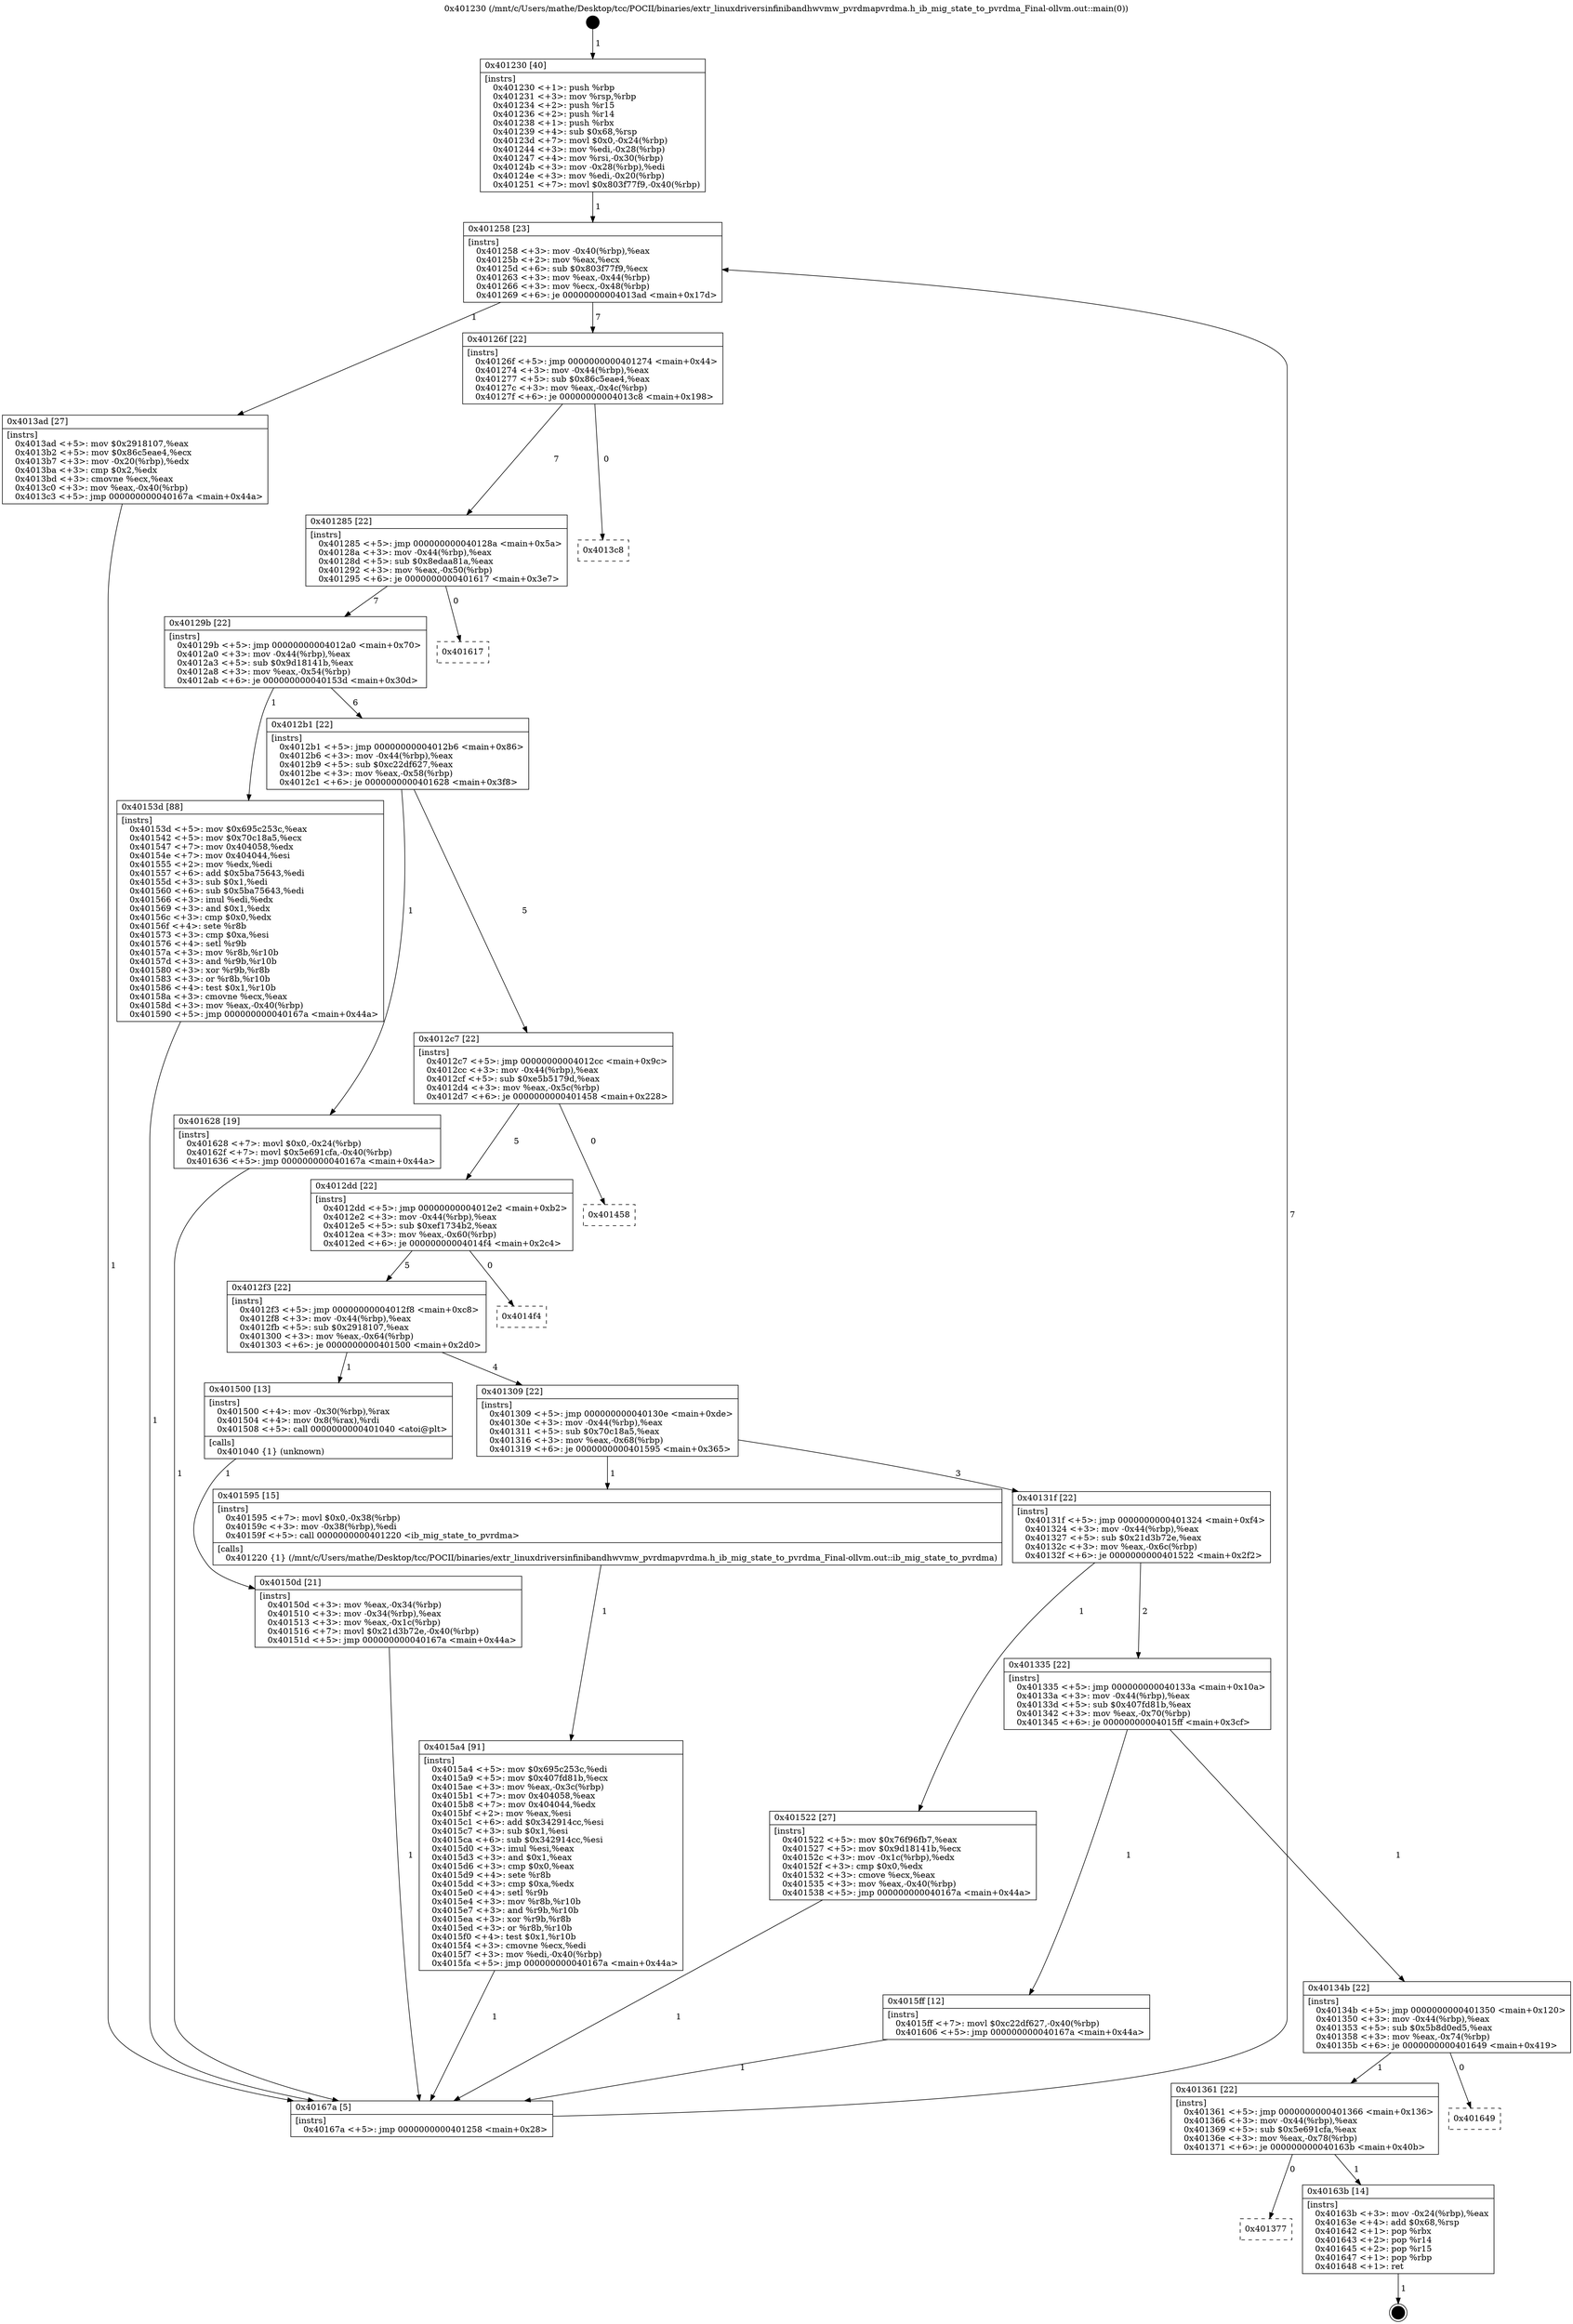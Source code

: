 digraph "0x401230" {
  label = "0x401230 (/mnt/c/Users/mathe/Desktop/tcc/POCII/binaries/extr_linuxdriversinfinibandhwvmw_pvrdmapvrdma.h_ib_mig_state_to_pvrdma_Final-ollvm.out::main(0))"
  labelloc = "t"
  node[shape=record]

  Entry [label="",width=0.3,height=0.3,shape=circle,fillcolor=black,style=filled]
  "0x401258" [label="{
     0x401258 [23]\l
     | [instrs]\l
     &nbsp;&nbsp;0x401258 \<+3\>: mov -0x40(%rbp),%eax\l
     &nbsp;&nbsp;0x40125b \<+2\>: mov %eax,%ecx\l
     &nbsp;&nbsp;0x40125d \<+6\>: sub $0x803f77f9,%ecx\l
     &nbsp;&nbsp;0x401263 \<+3\>: mov %eax,-0x44(%rbp)\l
     &nbsp;&nbsp;0x401266 \<+3\>: mov %ecx,-0x48(%rbp)\l
     &nbsp;&nbsp;0x401269 \<+6\>: je 00000000004013ad \<main+0x17d\>\l
  }"]
  "0x4013ad" [label="{
     0x4013ad [27]\l
     | [instrs]\l
     &nbsp;&nbsp;0x4013ad \<+5\>: mov $0x2918107,%eax\l
     &nbsp;&nbsp;0x4013b2 \<+5\>: mov $0x86c5eae4,%ecx\l
     &nbsp;&nbsp;0x4013b7 \<+3\>: mov -0x20(%rbp),%edx\l
     &nbsp;&nbsp;0x4013ba \<+3\>: cmp $0x2,%edx\l
     &nbsp;&nbsp;0x4013bd \<+3\>: cmovne %ecx,%eax\l
     &nbsp;&nbsp;0x4013c0 \<+3\>: mov %eax,-0x40(%rbp)\l
     &nbsp;&nbsp;0x4013c3 \<+5\>: jmp 000000000040167a \<main+0x44a\>\l
  }"]
  "0x40126f" [label="{
     0x40126f [22]\l
     | [instrs]\l
     &nbsp;&nbsp;0x40126f \<+5\>: jmp 0000000000401274 \<main+0x44\>\l
     &nbsp;&nbsp;0x401274 \<+3\>: mov -0x44(%rbp),%eax\l
     &nbsp;&nbsp;0x401277 \<+5\>: sub $0x86c5eae4,%eax\l
     &nbsp;&nbsp;0x40127c \<+3\>: mov %eax,-0x4c(%rbp)\l
     &nbsp;&nbsp;0x40127f \<+6\>: je 00000000004013c8 \<main+0x198\>\l
  }"]
  "0x40167a" [label="{
     0x40167a [5]\l
     | [instrs]\l
     &nbsp;&nbsp;0x40167a \<+5\>: jmp 0000000000401258 \<main+0x28\>\l
  }"]
  "0x401230" [label="{
     0x401230 [40]\l
     | [instrs]\l
     &nbsp;&nbsp;0x401230 \<+1\>: push %rbp\l
     &nbsp;&nbsp;0x401231 \<+3\>: mov %rsp,%rbp\l
     &nbsp;&nbsp;0x401234 \<+2\>: push %r15\l
     &nbsp;&nbsp;0x401236 \<+2\>: push %r14\l
     &nbsp;&nbsp;0x401238 \<+1\>: push %rbx\l
     &nbsp;&nbsp;0x401239 \<+4\>: sub $0x68,%rsp\l
     &nbsp;&nbsp;0x40123d \<+7\>: movl $0x0,-0x24(%rbp)\l
     &nbsp;&nbsp;0x401244 \<+3\>: mov %edi,-0x28(%rbp)\l
     &nbsp;&nbsp;0x401247 \<+4\>: mov %rsi,-0x30(%rbp)\l
     &nbsp;&nbsp;0x40124b \<+3\>: mov -0x28(%rbp),%edi\l
     &nbsp;&nbsp;0x40124e \<+3\>: mov %edi,-0x20(%rbp)\l
     &nbsp;&nbsp;0x401251 \<+7\>: movl $0x803f77f9,-0x40(%rbp)\l
  }"]
  Exit [label="",width=0.3,height=0.3,shape=circle,fillcolor=black,style=filled,peripheries=2]
  "0x4013c8" [label="{
     0x4013c8\l
  }", style=dashed]
  "0x401285" [label="{
     0x401285 [22]\l
     | [instrs]\l
     &nbsp;&nbsp;0x401285 \<+5\>: jmp 000000000040128a \<main+0x5a\>\l
     &nbsp;&nbsp;0x40128a \<+3\>: mov -0x44(%rbp),%eax\l
     &nbsp;&nbsp;0x40128d \<+5\>: sub $0x8edaa81a,%eax\l
     &nbsp;&nbsp;0x401292 \<+3\>: mov %eax,-0x50(%rbp)\l
     &nbsp;&nbsp;0x401295 \<+6\>: je 0000000000401617 \<main+0x3e7\>\l
  }"]
  "0x401377" [label="{
     0x401377\l
  }", style=dashed]
  "0x401617" [label="{
     0x401617\l
  }", style=dashed]
  "0x40129b" [label="{
     0x40129b [22]\l
     | [instrs]\l
     &nbsp;&nbsp;0x40129b \<+5\>: jmp 00000000004012a0 \<main+0x70\>\l
     &nbsp;&nbsp;0x4012a0 \<+3\>: mov -0x44(%rbp),%eax\l
     &nbsp;&nbsp;0x4012a3 \<+5\>: sub $0x9d18141b,%eax\l
     &nbsp;&nbsp;0x4012a8 \<+3\>: mov %eax,-0x54(%rbp)\l
     &nbsp;&nbsp;0x4012ab \<+6\>: je 000000000040153d \<main+0x30d\>\l
  }"]
  "0x40163b" [label="{
     0x40163b [14]\l
     | [instrs]\l
     &nbsp;&nbsp;0x40163b \<+3\>: mov -0x24(%rbp),%eax\l
     &nbsp;&nbsp;0x40163e \<+4\>: add $0x68,%rsp\l
     &nbsp;&nbsp;0x401642 \<+1\>: pop %rbx\l
     &nbsp;&nbsp;0x401643 \<+2\>: pop %r14\l
     &nbsp;&nbsp;0x401645 \<+2\>: pop %r15\l
     &nbsp;&nbsp;0x401647 \<+1\>: pop %rbp\l
     &nbsp;&nbsp;0x401648 \<+1\>: ret\l
  }"]
  "0x40153d" [label="{
     0x40153d [88]\l
     | [instrs]\l
     &nbsp;&nbsp;0x40153d \<+5\>: mov $0x695c253c,%eax\l
     &nbsp;&nbsp;0x401542 \<+5\>: mov $0x70c18a5,%ecx\l
     &nbsp;&nbsp;0x401547 \<+7\>: mov 0x404058,%edx\l
     &nbsp;&nbsp;0x40154e \<+7\>: mov 0x404044,%esi\l
     &nbsp;&nbsp;0x401555 \<+2\>: mov %edx,%edi\l
     &nbsp;&nbsp;0x401557 \<+6\>: add $0x5ba75643,%edi\l
     &nbsp;&nbsp;0x40155d \<+3\>: sub $0x1,%edi\l
     &nbsp;&nbsp;0x401560 \<+6\>: sub $0x5ba75643,%edi\l
     &nbsp;&nbsp;0x401566 \<+3\>: imul %edi,%edx\l
     &nbsp;&nbsp;0x401569 \<+3\>: and $0x1,%edx\l
     &nbsp;&nbsp;0x40156c \<+3\>: cmp $0x0,%edx\l
     &nbsp;&nbsp;0x40156f \<+4\>: sete %r8b\l
     &nbsp;&nbsp;0x401573 \<+3\>: cmp $0xa,%esi\l
     &nbsp;&nbsp;0x401576 \<+4\>: setl %r9b\l
     &nbsp;&nbsp;0x40157a \<+3\>: mov %r8b,%r10b\l
     &nbsp;&nbsp;0x40157d \<+3\>: and %r9b,%r10b\l
     &nbsp;&nbsp;0x401580 \<+3\>: xor %r9b,%r8b\l
     &nbsp;&nbsp;0x401583 \<+3\>: or %r8b,%r10b\l
     &nbsp;&nbsp;0x401586 \<+4\>: test $0x1,%r10b\l
     &nbsp;&nbsp;0x40158a \<+3\>: cmovne %ecx,%eax\l
     &nbsp;&nbsp;0x40158d \<+3\>: mov %eax,-0x40(%rbp)\l
     &nbsp;&nbsp;0x401590 \<+5\>: jmp 000000000040167a \<main+0x44a\>\l
  }"]
  "0x4012b1" [label="{
     0x4012b1 [22]\l
     | [instrs]\l
     &nbsp;&nbsp;0x4012b1 \<+5\>: jmp 00000000004012b6 \<main+0x86\>\l
     &nbsp;&nbsp;0x4012b6 \<+3\>: mov -0x44(%rbp),%eax\l
     &nbsp;&nbsp;0x4012b9 \<+5\>: sub $0xc22df627,%eax\l
     &nbsp;&nbsp;0x4012be \<+3\>: mov %eax,-0x58(%rbp)\l
     &nbsp;&nbsp;0x4012c1 \<+6\>: je 0000000000401628 \<main+0x3f8\>\l
  }"]
  "0x401361" [label="{
     0x401361 [22]\l
     | [instrs]\l
     &nbsp;&nbsp;0x401361 \<+5\>: jmp 0000000000401366 \<main+0x136\>\l
     &nbsp;&nbsp;0x401366 \<+3\>: mov -0x44(%rbp),%eax\l
     &nbsp;&nbsp;0x401369 \<+5\>: sub $0x5e691cfa,%eax\l
     &nbsp;&nbsp;0x40136e \<+3\>: mov %eax,-0x78(%rbp)\l
     &nbsp;&nbsp;0x401371 \<+6\>: je 000000000040163b \<main+0x40b\>\l
  }"]
  "0x401628" [label="{
     0x401628 [19]\l
     | [instrs]\l
     &nbsp;&nbsp;0x401628 \<+7\>: movl $0x0,-0x24(%rbp)\l
     &nbsp;&nbsp;0x40162f \<+7\>: movl $0x5e691cfa,-0x40(%rbp)\l
     &nbsp;&nbsp;0x401636 \<+5\>: jmp 000000000040167a \<main+0x44a\>\l
  }"]
  "0x4012c7" [label="{
     0x4012c7 [22]\l
     | [instrs]\l
     &nbsp;&nbsp;0x4012c7 \<+5\>: jmp 00000000004012cc \<main+0x9c\>\l
     &nbsp;&nbsp;0x4012cc \<+3\>: mov -0x44(%rbp),%eax\l
     &nbsp;&nbsp;0x4012cf \<+5\>: sub $0xe5b5179d,%eax\l
     &nbsp;&nbsp;0x4012d4 \<+3\>: mov %eax,-0x5c(%rbp)\l
     &nbsp;&nbsp;0x4012d7 \<+6\>: je 0000000000401458 \<main+0x228\>\l
  }"]
  "0x401649" [label="{
     0x401649\l
  }", style=dashed]
  "0x401458" [label="{
     0x401458\l
  }", style=dashed]
  "0x4012dd" [label="{
     0x4012dd [22]\l
     | [instrs]\l
     &nbsp;&nbsp;0x4012dd \<+5\>: jmp 00000000004012e2 \<main+0xb2\>\l
     &nbsp;&nbsp;0x4012e2 \<+3\>: mov -0x44(%rbp),%eax\l
     &nbsp;&nbsp;0x4012e5 \<+5\>: sub $0xef1734b2,%eax\l
     &nbsp;&nbsp;0x4012ea \<+3\>: mov %eax,-0x60(%rbp)\l
     &nbsp;&nbsp;0x4012ed \<+6\>: je 00000000004014f4 \<main+0x2c4\>\l
  }"]
  "0x40134b" [label="{
     0x40134b [22]\l
     | [instrs]\l
     &nbsp;&nbsp;0x40134b \<+5\>: jmp 0000000000401350 \<main+0x120\>\l
     &nbsp;&nbsp;0x401350 \<+3\>: mov -0x44(%rbp),%eax\l
     &nbsp;&nbsp;0x401353 \<+5\>: sub $0x5b8d0ed5,%eax\l
     &nbsp;&nbsp;0x401358 \<+3\>: mov %eax,-0x74(%rbp)\l
     &nbsp;&nbsp;0x40135b \<+6\>: je 0000000000401649 \<main+0x419\>\l
  }"]
  "0x4014f4" [label="{
     0x4014f4\l
  }", style=dashed]
  "0x4012f3" [label="{
     0x4012f3 [22]\l
     | [instrs]\l
     &nbsp;&nbsp;0x4012f3 \<+5\>: jmp 00000000004012f8 \<main+0xc8\>\l
     &nbsp;&nbsp;0x4012f8 \<+3\>: mov -0x44(%rbp),%eax\l
     &nbsp;&nbsp;0x4012fb \<+5\>: sub $0x2918107,%eax\l
     &nbsp;&nbsp;0x401300 \<+3\>: mov %eax,-0x64(%rbp)\l
     &nbsp;&nbsp;0x401303 \<+6\>: je 0000000000401500 \<main+0x2d0\>\l
  }"]
  "0x4015ff" [label="{
     0x4015ff [12]\l
     | [instrs]\l
     &nbsp;&nbsp;0x4015ff \<+7\>: movl $0xc22df627,-0x40(%rbp)\l
     &nbsp;&nbsp;0x401606 \<+5\>: jmp 000000000040167a \<main+0x44a\>\l
  }"]
  "0x401500" [label="{
     0x401500 [13]\l
     | [instrs]\l
     &nbsp;&nbsp;0x401500 \<+4\>: mov -0x30(%rbp),%rax\l
     &nbsp;&nbsp;0x401504 \<+4\>: mov 0x8(%rax),%rdi\l
     &nbsp;&nbsp;0x401508 \<+5\>: call 0000000000401040 \<atoi@plt\>\l
     | [calls]\l
     &nbsp;&nbsp;0x401040 \{1\} (unknown)\l
  }"]
  "0x401309" [label="{
     0x401309 [22]\l
     | [instrs]\l
     &nbsp;&nbsp;0x401309 \<+5\>: jmp 000000000040130e \<main+0xde\>\l
     &nbsp;&nbsp;0x40130e \<+3\>: mov -0x44(%rbp),%eax\l
     &nbsp;&nbsp;0x401311 \<+5\>: sub $0x70c18a5,%eax\l
     &nbsp;&nbsp;0x401316 \<+3\>: mov %eax,-0x68(%rbp)\l
     &nbsp;&nbsp;0x401319 \<+6\>: je 0000000000401595 \<main+0x365\>\l
  }"]
  "0x40150d" [label="{
     0x40150d [21]\l
     | [instrs]\l
     &nbsp;&nbsp;0x40150d \<+3\>: mov %eax,-0x34(%rbp)\l
     &nbsp;&nbsp;0x401510 \<+3\>: mov -0x34(%rbp),%eax\l
     &nbsp;&nbsp;0x401513 \<+3\>: mov %eax,-0x1c(%rbp)\l
     &nbsp;&nbsp;0x401516 \<+7\>: movl $0x21d3b72e,-0x40(%rbp)\l
     &nbsp;&nbsp;0x40151d \<+5\>: jmp 000000000040167a \<main+0x44a\>\l
  }"]
  "0x4015a4" [label="{
     0x4015a4 [91]\l
     | [instrs]\l
     &nbsp;&nbsp;0x4015a4 \<+5\>: mov $0x695c253c,%edi\l
     &nbsp;&nbsp;0x4015a9 \<+5\>: mov $0x407fd81b,%ecx\l
     &nbsp;&nbsp;0x4015ae \<+3\>: mov %eax,-0x3c(%rbp)\l
     &nbsp;&nbsp;0x4015b1 \<+7\>: mov 0x404058,%eax\l
     &nbsp;&nbsp;0x4015b8 \<+7\>: mov 0x404044,%edx\l
     &nbsp;&nbsp;0x4015bf \<+2\>: mov %eax,%esi\l
     &nbsp;&nbsp;0x4015c1 \<+6\>: add $0x342914cc,%esi\l
     &nbsp;&nbsp;0x4015c7 \<+3\>: sub $0x1,%esi\l
     &nbsp;&nbsp;0x4015ca \<+6\>: sub $0x342914cc,%esi\l
     &nbsp;&nbsp;0x4015d0 \<+3\>: imul %esi,%eax\l
     &nbsp;&nbsp;0x4015d3 \<+3\>: and $0x1,%eax\l
     &nbsp;&nbsp;0x4015d6 \<+3\>: cmp $0x0,%eax\l
     &nbsp;&nbsp;0x4015d9 \<+4\>: sete %r8b\l
     &nbsp;&nbsp;0x4015dd \<+3\>: cmp $0xa,%edx\l
     &nbsp;&nbsp;0x4015e0 \<+4\>: setl %r9b\l
     &nbsp;&nbsp;0x4015e4 \<+3\>: mov %r8b,%r10b\l
     &nbsp;&nbsp;0x4015e7 \<+3\>: and %r9b,%r10b\l
     &nbsp;&nbsp;0x4015ea \<+3\>: xor %r9b,%r8b\l
     &nbsp;&nbsp;0x4015ed \<+3\>: or %r8b,%r10b\l
     &nbsp;&nbsp;0x4015f0 \<+4\>: test $0x1,%r10b\l
     &nbsp;&nbsp;0x4015f4 \<+3\>: cmovne %ecx,%edi\l
     &nbsp;&nbsp;0x4015f7 \<+3\>: mov %edi,-0x40(%rbp)\l
     &nbsp;&nbsp;0x4015fa \<+5\>: jmp 000000000040167a \<main+0x44a\>\l
  }"]
  "0x401595" [label="{
     0x401595 [15]\l
     | [instrs]\l
     &nbsp;&nbsp;0x401595 \<+7\>: movl $0x0,-0x38(%rbp)\l
     &nbsp;&nbsp;0x40159c \<+3\>: mov -0x38(%rbp),%edi\l
     &nbsp;&nbsp;0x40159f \<+5\>: call 0000000000401220 \<ib_mig_state_to_pvrdma\>\l
     | [calls]\l
     &nbsp;&nbsp;0x401220 \{1\} (/mnt/c/Users/mathe/Desktop/tcc/POCII/binaries/extr_linuxdriversinfinibandhwvmw_pvrdmapvrdma.h_ib_mig_state_to_pvrdma_Final-ollvm.out::ib_mig_state_to_pvrdma)\l
  }"]
  "0x40131f" [label="{
     0x40131f [22]\l
     | [instrs]\l
     &nbsp;&nbsp;0x40131f \<+5\>: jmp 0000000000401324 \<main+0xf4\>\l
     &nbsp;&nbsp;0x401324 \<+3\>: mov -0x44(%rbp),%eax\l
     &nbsp;&nbsp;0x401327 \<+5\>: sub $0x21d3b72e,%eax\l
     &nbsp;&nbsp;0x40132c \<+3\>: mov %eax,-0x6c(%rbp)\l
     &nbsp;&nbsp;0x40132f \<+6\>: je 0000000000401522 \<main+0x2f2\>\l
  }"]
  "0x401335" [label="{
     0x401335 [22]\l
     | [instrs]\l
     &nbsp;&nbsp;0x401335 \<+5\>: jmp 000000000040133a \<main+0x10a\>\l
     &nbsp;&nbsp;0x40133a \<+3\>: mov -0x44(%rbp),%eax\l
     &nbsp;&nbsp;0x40133d \<+5\>: sub $0x407fd81b,%eax\l
     &nbsp;&nbsp;0x401342 \<+3\>: mov %eax,-0x70(%rbp)\l
     &nbsp;&nbsp;0x401345 \<+6\>: je 00000000004015ff \<main+0x3cf\>\l
  }"]
  "0x401522" [label="{
     0x401522 [27]\l
     | [instrs]\l
     &nbsp;&nbsp;0x401522 \<+5\>: mov $0x76f96fb7,%eax\l
     &nbsp;&nbsp;0x401527 \<+5\>: mov $0x9d18141b,%ecx\l
     &nbsp;&nbsp;0x40152c \<+3\>: mov -0x1c(%rbp),%edx\l
     &nbsp;&nbsp;0x40152f \<+3\>: cmp $0x0,%edx\l
     &nbsp;&nbsp;0x401532 \<+3\>: cmove %ecx,%eax\l
     &nbsp;&nbsp;0x401535 \<+3\>: mov %eax,-0x40(%rbp)\l
     &nbsp;&nbsp;0x401538 \<+5\>: jmp 000000000040167a \<main+0x44a\>\l
  }"]
  Entry -> "0x401230" [label=" 1"]
  "0x401258" -> "0x4013ad" [label=" 1"]
  "0x401258" -> "0x40126f" [label=" 7"]
  "0x4013ad" -> "0x40167a" [label=" 1"]
  "0x401230" -> "0x401258" [label=" 1"]
  "0x40167a" -> "0x401258" [label=" 7"]
  "0x40163b" -> Exit [label=" 1"]
  "0x40126f" -> "0x4013c8" [label=" 0"]
  "0x40126f" -> "0x401285" [label=" 7"]
  "0x401361" -> "0x401377" [label=" 0"]
  "0x401285" -> "0x401617" [label=" 0"]
  "0x401285" -> "0x40129b" [label=" 7"]
  "0x401361" -> "0x40163b" [label=" 1"]
  "0x40129b" -> "0x40153d" [label=" 1"]
  "0x40129b" -> "0x4012b1" [label=" 6"]
  "0x40134b" -> "0x401361" [label=" 1"]
  "0x4012b1" -> "0x401628" [label=" 1"]
  "0x4012b1" -> "0x4012c7" [label=" 5"]
  "0x40134b" -> "0x401649" [label=" 0"]
  "0x4012c7" -> "0x401458" [label=" 0"]
  "0x4012c7" -> "0x4012dd" [label=" 5"]
  "0x401628" -> "0x40167a" [label=" 1"]
  "0x4012dd" -> "0x4014f4" [label=" 0"]
  "0x4012dd" -> "0x4012f3" [label=" 5"]
  "0x4015ff" -> "0x40167a" [label=" 1"]
  "0x4012f3" -> "0x401500" [label=" 1"]
  "0x4012f3" -> "0x401309" [label=" 4"]
  "0x401500" -> "0x40150d" [label=" 1"]
  "0x40150d" -> "0x40167a" [label=" 1"]
  "0x401335" -> "0x40134b" [label=" 1"]
  "0x401309" -> "0x401595" [label=" 1"]
  "0x401309" -> "0x40131f" [label=" 3"]
  "0x401335" -> "0x4015ff" [label=" 1"]
  "0x40131f" -> "0x401522" [label=" 1"]
  "0x40131f" -> "0x401335" [label=" 2"]
  "0x401522" -> "0x40167a" [label=" 1"]
  "0x40153d" -> "0x40167a" [label=" 1"]
  "0x401595" -> "0x4015a4" [label=" 1"]
  "0x4015a4" -> "0x40167a" [label=" 1"]
}

